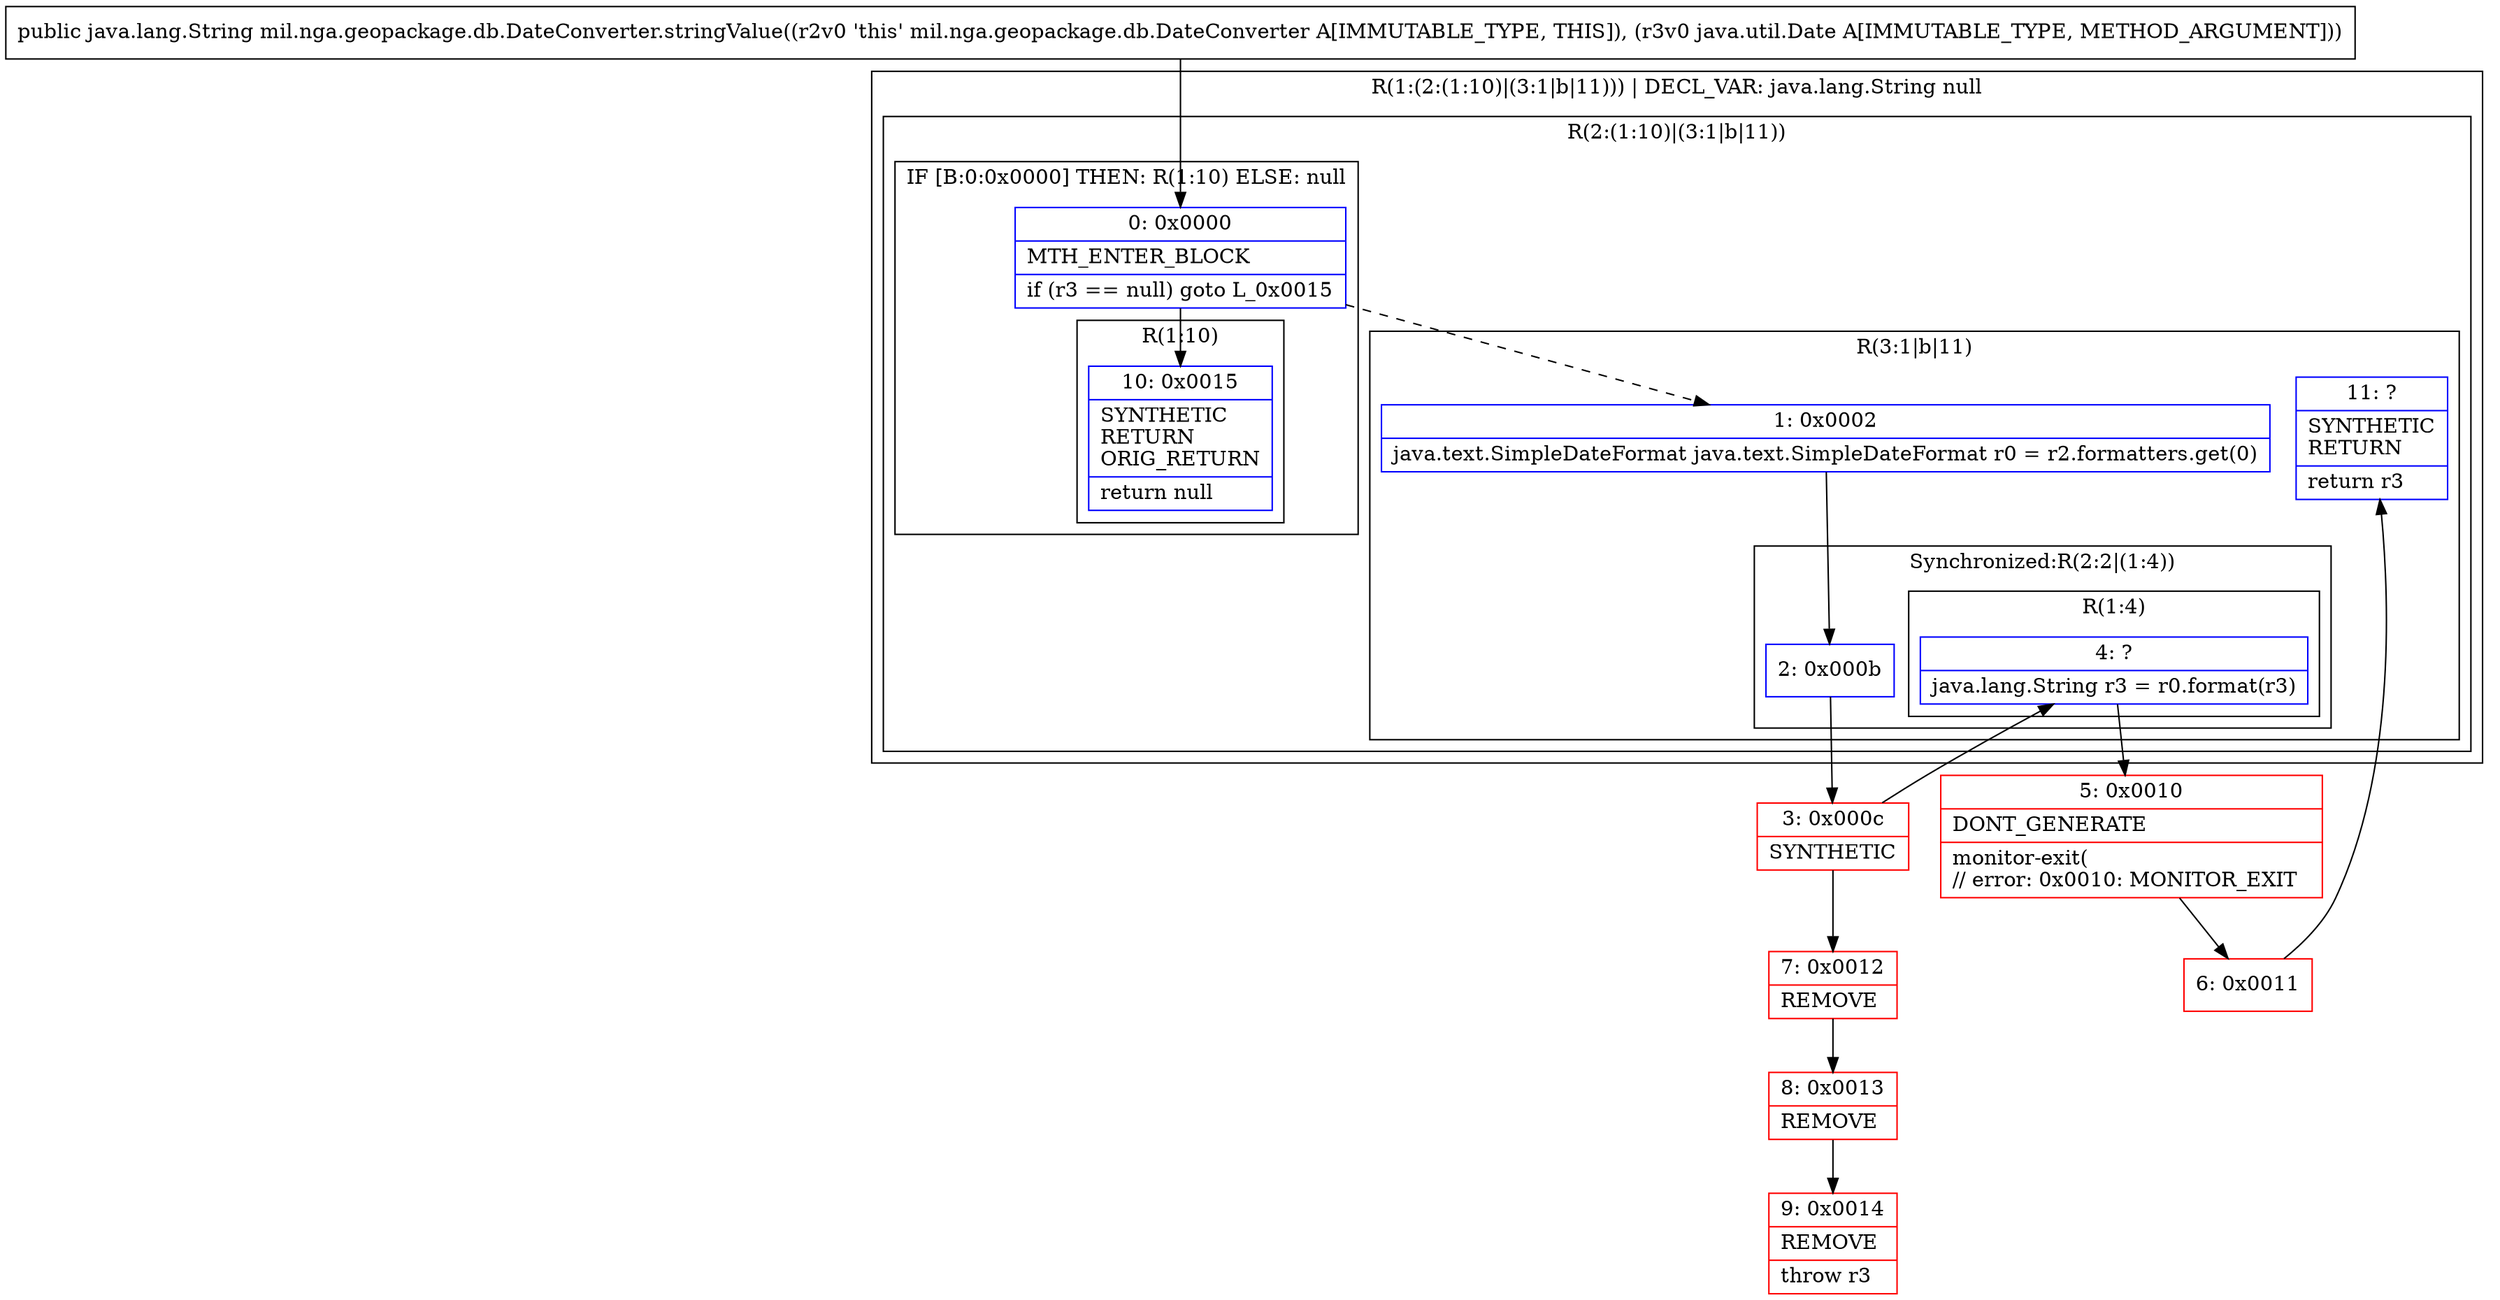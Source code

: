 digraph "CFG formil.nga.geopackage.db.DateConverter.stringValue(Ljava\/util\/Date;)Ljava\/lang\/String;" {
subgraph cluster_Region_1938945946 {
label = "R(1:(2:(1:10)|(3:1|b|11))) | DECL_VAR: java.lang.String null\l";
node [shape=record,color=blue];
subgraph cluster_Region_1621268406 {
label = "R(2:(1:10)|(3:1|b|11))";
node [shape=record,color=blue];
subgraph cluster_IfRegion_2114927541 {
label = "IF [B:0:0x0000] THEN: R(1:10) ELSE: null";
node [shape=record,color=blue];
Node_0 [shape=record,label="{0\:\ 0x0000|MTH_ENTER_BLOCK\l|if (r3 == null) goto L_0x0015\l}"];
subgraph cluster_Region_753408145 {
label = "R(1:10)";
node [shape=record,color=blue];
Node_10 [shape=record,label="{10\:\ 0x0015|SYNTHETIC\lRETURN\lORIG_RETURN\l|return null\l}"];
}
}
subgraph cluster_Region_649839868 {
label = "R(3:1|b|11)";
node [shape=record,color=blue];
Node_1 [shape=record,label="{1\:\ 0x0002|java.text.SimpleDateFormat java.text.SimpleDateFormat r0 = r2.formatters.get(0)\l}"];
subgraph cluster_SynchronizedRegion_506227377 {
label = "Synchronized:R(2:2|(1:4))";
node [shape=record,color=blue];
Node_2 [shape=record,label="{2\:\ 0x000b}"];
subgraph cluster_Region_2122845895 {
label = "R(1:4)";
node [shape=record,color=blue];
Node_4 [shape=record,label="{4\:\ ?|java.lang.String r3 = r0.format(r3)\l}"];
}
}
Node_11 [shape=record,label="{11\:\ ?|SYNTHETIC\lRETURN\l|return r3\l}"];
}
}
}
Node_3 [shape=record,color=red,label="{3\:\ 0x000c|SYNTHETIC\l}"];
Node_5 [shape=record,color=red,label="{5\:\ 0x0010|DONT_GENERATE\l|monitor\-exit(\l\/\/ error: 0x0010: MONITOR_EXIT  \l}"];
Node_6 [shape=record,color=red,label="{6\:\ 0x0011}"];
Node_7 [shape=record,color=red,label="{7\:\ 0x0012|REMOVE\l}"];
Node_8 [shape=record,color=red,label="{8\:\ 0x0013|REMOVE\l}"];
Node_9 [shape=record,color=red,label="{9\:\ 0x0014|REMOVE\l|throw r3\l}"];
MethodNode[shape=record,label="{public java.lang.String mil.nga.geopackage.db.DateConverter.stringValue((r2v0 'this' mil.nga.geopackage.db.DateConverter A[IMMUTABLE_TYPE, THIS]), (r3v0 java.util.Date A[IMMUTABLE_TYPE, METHOD_ARGUMENT])) }"];
MethodNode -> Node_0;
Node_0 -> Node_1[style=dashed];
Node_0 -> Node_10;
Node_1 -> Node_2;
Node_2 -> Node_3;
Node_4 -> Node_5;
Node_3 -> Node_4;
Node_3 -> Node_7;
Node_5 -> Node_6;
Node_6 -> Node_11;
Node_7 -> Node_8;
Node_8 -> Node_9;
}

